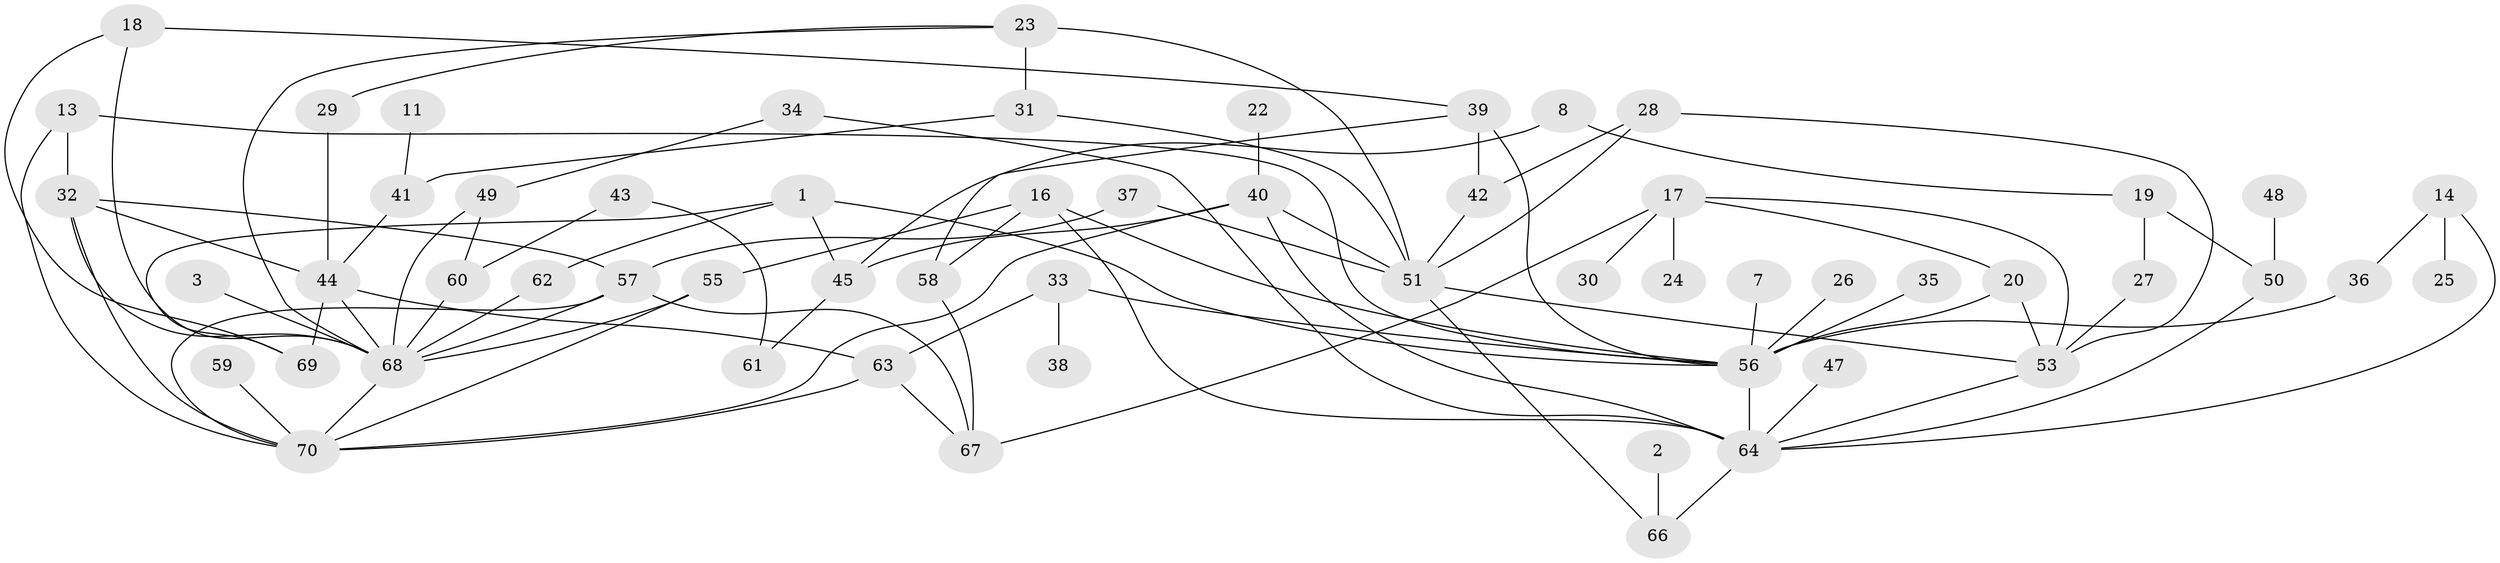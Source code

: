 // original degree distribution, {1: 0.2302158273381295, 3: 0.19424460431654678, 4: 0.15827338129496402, 2: 0.2302158273381295, 0: 0.08633093525179857, 5: 0.07913669064748201, 6: 0.02158273381294964}
// Generated by graph-tools (version 1.1) at 2025/25/03/09/25 03:25:23]
// undirected, 58 vertices, 95 edges
graph export_dot {
graph [start="1"]
  node [color=gray90,style=filled];
  1;
  2;
  3;
  7;
  8;
  11;
  13;
  14;
  16;
  17;
  18;
  19;
  20;
  22;
  23;
  24;
  25;
  26;
  27;
  28;
  29;
  30;
  31;
  32;
  33;
  34;
  35;
  36;
  37;
  38;
  39;
  40;
  41;
  42;
  43;
  44;
  45;
  47;
  48;
  49;
  50;
  51;
  53;
  55;
  56;
  57;
  58;
  59;
  60;
  61;
  62;
  63;
  64;
  66;
  67;
  68;
  69;
  70;
  1 -- 45 [weight=1.0];
  1 -- 56 [weight=1.0];
  1 -- 62 [weight=1.0];
  1 -- 69 [weight=1.0];
  2 -- 66 [weight=1.0];
  3 -- 68 [weight=1.0];
  7 -- 56 [weight=1.0];
  8 -- 19 [weight=1.0];
  8 -- 45 [weight=1.0];
  11 -- 41 [weight=1.0];
  13 -- 32 [weight=1.0];
  13 -- 56 [weight=1.0];
  13 -- 70 [weight=1.0];
  14 -- 25 [weight=1.0];
  14 -- 36 [weight=1.0];
  14 -- 64 [weight=1.0];
  16 -- 55 [weight=1.0];
  16 -- 56 [weight=1.0];
  16 -- 58 [weight=1.0];
  16 -- 64 [weight=1.0];
  17 -- 20 [weight=1.0];
  17 -- 24 [weight=1.0];
  17 -- 30 [weight=1.0];
  17 -- 53 [weight=1.0];
  17 -- 67 [weight=1.0];
  18 -- 39 [weight=1.0];
  18 -- 68 [weight=1.0];
  18 -- 69 [weight=1.0];
  19 -- 27 [weight=1.0];
  19 -- 50 [weight=1.0];
  20 -- 53 [weight=1.0];
  20 -- 56 [weight=1.0];
  22 -- 40 [weight=1.0];
  23 -- 29 [weight=1.0];
  23 -- 31 [weight=1.0];
  23 -- 51 [weight=2.0];
  23 -- 68 [weight=1.0];
  26 -- 56 [weight=1.0];
  27 -- 53 [weight=1.0];
  28 -- 42 [weight=1.0];
  28 -- 51 [weight=1.0];
  28 -- 53 [weight=1.0];
  29 -- 44 [weight=1.0];
  31 -- 41 [weight=1.0];
  31 -- 51 [weight=1.0];
  32 -- 44 [weight=1.0];
  32 -- 57 [weight=1.0];
  32 -- 68 [weight=1.0];
  32 -- 70 [weight=1.0];
  33 -- 38 [weight=1.0];
  33 -- 56 [weight=1.0];
  33 -- 63 [weight=1.0];
  34 -- 49 [weight=1.0];
  34 -- 64 [weight=1.0];
  35 -- 56 [weight=2.0];
  36 -- 56 [weight=1.0];
  37 -- 51 [weight=2.0];
  37 -- 57 [weight=1.0];
  39 -- 42 [weight=1.0];
  39 -- 56 [weight=1.0];
  39 -- 58 [weight=1.0];
  40 -- 45 [weight=1.0];
  40 -- 51 [weight=1.0];
  40 -- 64 [weight=1.0];
  40 -- 70 [weight=1.0];
  41 -- 44 [weight=1.0];
  42 -- 51 [weight=1.0];
  43 -- 60 [weight=1.0];
  43 -- 61 [weight=1.0];
  44 -- 63 [weight=1.0];
  44 -- 68 [weight=1.0];
  44 -- 69 [weight=1.0];
  45 -- 61 [weight=1.0];
  47 -- 64 [weight=1.0];
  48 -- 50 [weight=1.0];
  49 -- 60 [weight=1.0];
  49 -- 68 [weight=1.0];
  50 -- 64 [weight=1.0];
  51 -- 53 [weight=1.0];
  51 -- 66 [weight=1.0];
  53 -- 64 [weight=1.0];
  55 -- 68 [weight=1.0];
  55 -- 70 [weight=1.0];
  56 -- 64 [weight=2.0];
  57 -- 67 [weight=1.0];
  57 -- 68 [weight=1.0];
  57 -- 70 [weight=1.0];
  58 -- 67 [weight=1.0];
  59 -- 70 [weight=1.0];
  60 -- 68 [weight=1.0];
  62 -- 68 [weight=1.0];
  63 -- 67 [weight=1.0];
  63 -- 70 [weight=1.0];
  64 -- 66 [weight=1.0];
  68 -- 70 [weight=1.0];
}
